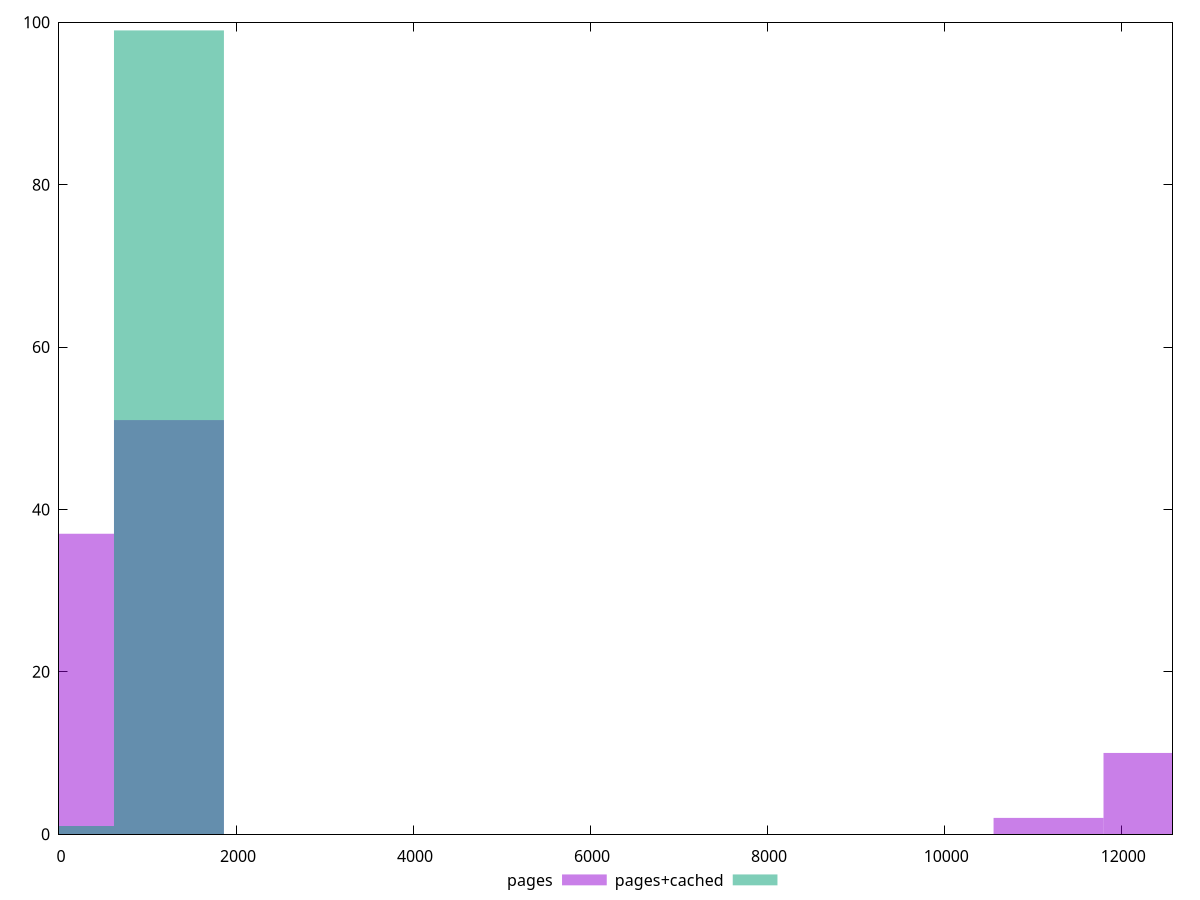 reset

$pages <<EOF
0 37
1242.1623492527456 51
12421.623492527455 10
11179.46114327471 2
EOF

$pagesCached <<EOF
0 1
1242.1623492527456 99
EOF

set key outside below
set boxwidth 1242.1623492527456
set xrange [0:12580]
set yrange [0:100]
set trange [0:100]
set style fill transparent solid 0.5 noborder
set terminal svg size 640, 500 enhanced background rgb 'white'
set output "report_00009_2021-02-08T22-37-41.559Z/uses-rel-preload/comparison/histogram/0_vs_1.svg"

plot $pages title "pages" with boxes, \
     $pagesCached title "pages+cached" with boxes

reset
